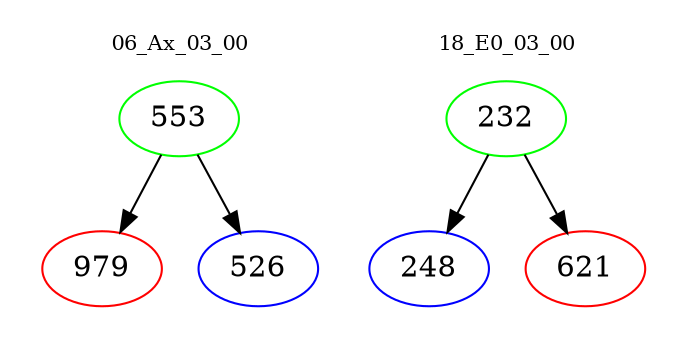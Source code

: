 digraph{
subgraph cluster_0 {
color = white
label = "06_Ax_03_00";
fontsize=10;
T0_553 [label="553", color="green"]
T0_553 -> T0_979 [color="black"]
T0_979 [label="979", color="red"]
T0_553 -> T0_526 [color="black"]
T0_526 [label="526", color="blue"]
}
subgraph cluster_1 {
color = white
label = "18_E0_03_00";
fontsize=10;
T1_232 [label="232", color="green"]
T1_232 -> T1_248 [color="black"]
T1_248 [label="248", color="blue"]
T1_232 -> T1_621 [color="black"]
T1_621 [label="621", color="red"]
}
}
